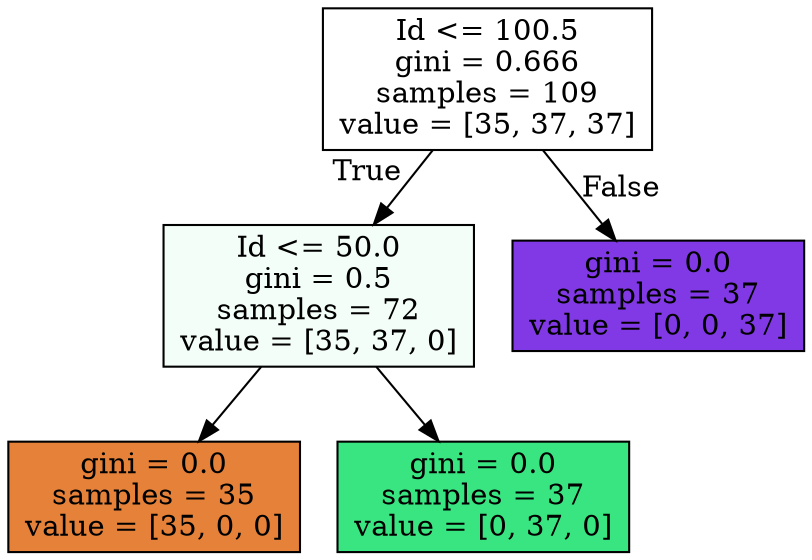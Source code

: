 digraph Tree {
node [shape=box, style="filled", color="black"] ;
0 [label="Id <= 100.5\ngini = 0.666\nsamples = 109\nvalue = [35, 37, 37]", fillcolor="#ffffff"] ;
1 [label="Id <= 50.0\ngini = 0.5\nsamples = 72\nvalue = [35, 37, 0]", fillcolor="#f4fef8"] ;
0 -> 1 [labeldistance=2.5, labelangle=45, headlabel="True"] ;
2 [label="gini = 0.0\nsamples = 35\nvalue = [35, 0, 0]", fillcolor="#e58139"] ;
1 -> 2 ;
3 [label="gini = 0.0\nsamples = 37\nvalue = [0, 37, 0]", fillcolor="#39e581"] ;
1 -> 3 ;
4 [label="gini = 0.0\nsamples = 37\nvalue = [0, 0, 37]", fillcolor="#8139e5"] ;
0 -> 4 [labeldistance=2.5, labelangle=-45, headlabel="False"] ;
}